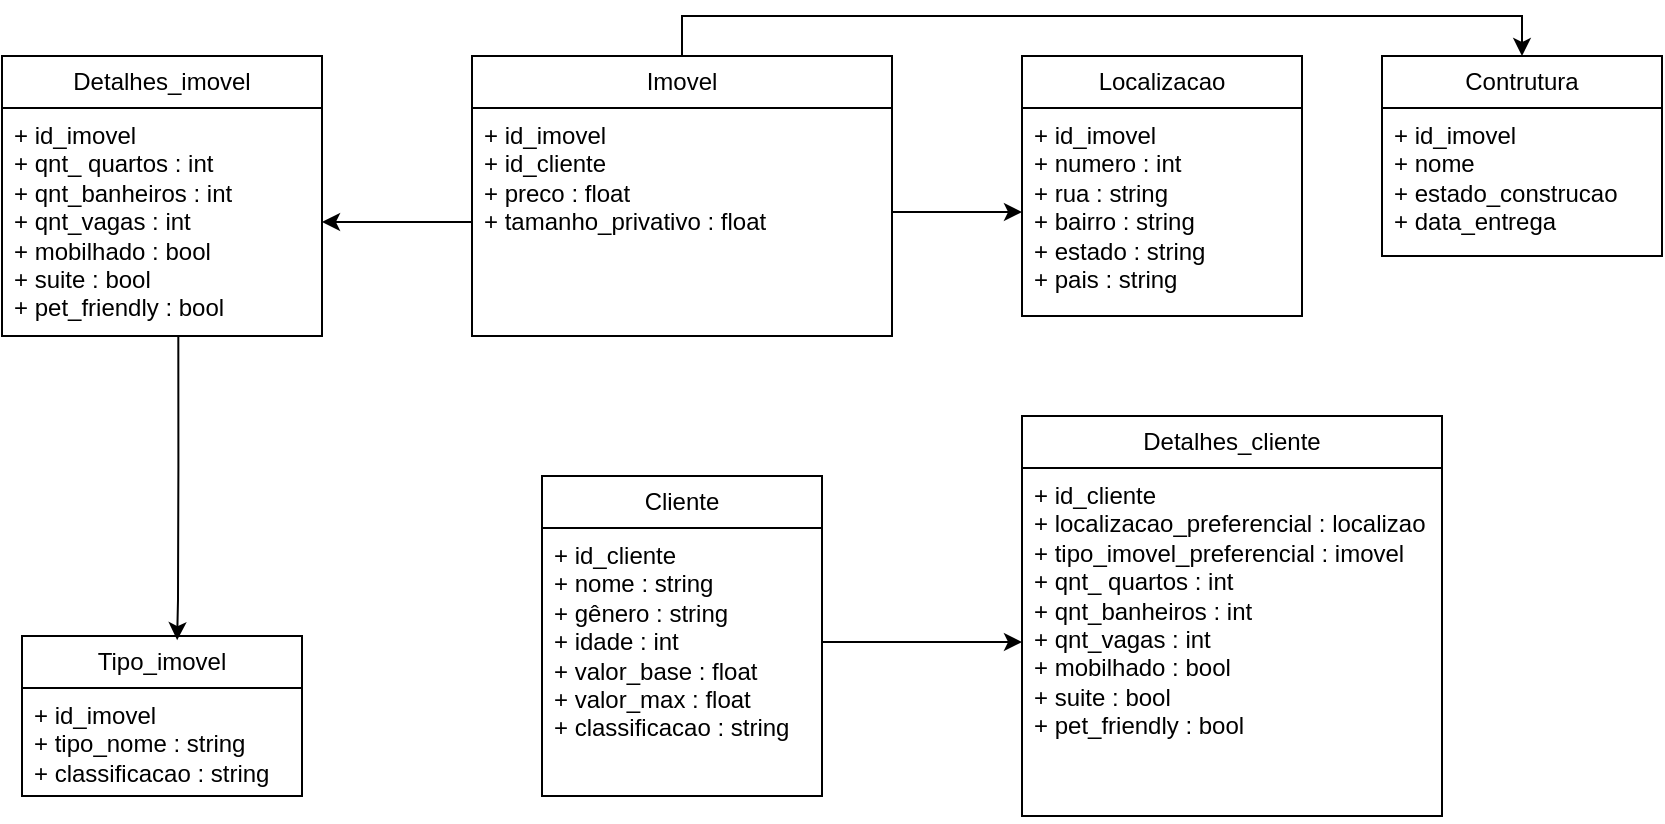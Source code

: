 <mxfile version="21.2.9" type="github">
  <diagram id="C5RBs43oDa-KdzZeNtuy" name="Page-1">
    <mxGraphModel dx="1246" dy="233" grid="1" gridSize="10" guides="1" tooltips="1" connect="1" arrows="1" fold="1" page="1" pageScale="1" pageWidth="827" pageHeight="1169" math="0" shadow="0">
      <root>
        <mxCell id="WIyWlLk6GJQsqaUBKTNV-0" />
        <mxCell id="WIyWlLk6GJQsqaUBKTNV-1" parent="WIyWlLk6GJQsqaUBKTNV-0" />
        <mxCell id="pt_M3kR0GjpwDkTq6W2H-54" style="edgeStyle=orthogonalEdgeStyle;rounded=0;orthogonalLoop=1;jettySize=auto;html=1;entryX=0.5;entryY=0;entryDx=0;entryDy=0;" edge="1" parent="WIyWlLk6GJQsqaUBKTNV-1" source="pt_M3kR0GjpwDkTq6W2H-0" target="pt_M3kR0GjpwDkTq6W2H-52">
          <mxGeometry relative="1" as="geometry">
            <Array as="points">
              <mxPoint x="160" y="30" />
              <mxPoint x="580" y="30" />
            </Array>
          </mxGeometry>
        </mxCell>
        <mxCell id="pt_M3kR0GjpwDkTq6W2H-0" value="Imovel" style="swimlane;fontStyle=0;childLayout=stackLayout;horizontal=1;startSize=26;fillColor=none;horizontalStack=0;resizeParent=1;resizeParentMax=0;resizeLast=0;collapsible=1;marginBottom=0;whiteSpace=wrap;html=1;" vertex="1" parent="WIyWlLk6GJQsqaUBKTNV-1">
          <mxGeometry x="55" y="50" width="210" height="140" as="geometry" />
        </mxCell>
        <mxCell id="pt_M3kR0GjpwDkTq6W2H-3" value="+ id_imovel&lt;br&gt;+ id_cliente&lt;br&gt;+ preco : float&lt;br&gt;+ tamanho_privativo : float" style="text;strokeColor=none;fillColor=none;align=left;verticalAlign=top;spacingLeft=4;spacingRight=4;overflow=hidden;rotatable=0;points=[[0,0.5],[1,0.5]];portConstraint=eastwest;whiteSpace=wrap;html=1;" vertex="1" parent="pt_M3kR0GjpwDkTq6W2H-0">
          <mxGeometry y="26" width="210" height="114" as="geometry" />
        </mxCell>
        <mxCell id="pt_M3kR0GjpwDkTq6W2H-5" value="Localizacao" style="swimlane;fontStyle=0;childLayout=stackLayout;horizontal=1;startSize=26;fillColor=none;horizontalStack=0;resizeParent=1;resizeParentMax=0;resizeLast=0;collapsible=1;marginBottom=0;whiteSpace=wrap;html=1;" vertex="1" parent="WIyWlLk6GJQsqaUBKTNV-1">
          <mxGeometry x="330" y="50" width="140" height="130" as="geometry">
            <mxRectangle x="260" y="50" width="100" height="30" as="alternateBounds" />
          </mxGeometry>
        </mxCell>
        <mxCell id="pt_M3kR0GjpwDkTq6W2H-6" value="+ id_imovel&lt;br&gt;+ numero : int&lt;br&gt;+ rua : string&lt;br&gt;+ bairro : string&lt;br&gt;+ estado : string&lt;br&gt;+ pais : string" style="text;strokeColor=none;fillColor=none;align=left;verticalAlign=top;spacingLeft=4;spacingRight=4;overflow=hidden;rotatable=0;points=[[0,0.5],[1,0.5]];portConstraint=eastwest;whiteSpace=wrap;html=1;" vertex="1" parent="pt_M3kR0GjpwDkTq6W2H-5">
          <mxGeometry y="26" width="140" height="104" as="geometry" />
        </mxCell>
        <mxCell id="pt_M3kR0GjpwDkTq6W2H-9" value="Tipo_imovel" style="swimlane;fontStyle=0;childLayout=stackLayout;horizontal=1;startSize=26;fillColor=none;horizontalStack=0;resizeParent=1;resizeParentMax=0;resizeLast=0;collapsible=1;marginBottom=0;whiteSpace=wrap;html=1;" vertex="1" parent="WIyWlLk6GJQsqaUBKTNV-1">
          <mxGeometry x="-170" y="340" width="140" height="80" as="geometry">
            <mxRectangle x="260" y="50" width="100" height="30" as="alternateBounds" />
          </mxGeometry>
        </mxCell>
        <mxCell id="pt_M3kR0GjpwDkTq6W2H-10" value="+ id_imovel&lt;br&gt;+ tipo_nome : string&lt;br&gt;+ classificacao : string" style="text;strokeColor=none;fillColor=none;align=left;verticalAlign=top;spacingLeft=4;spacingRight=4;overflow=hidden;rotatable=0;points=[[0,0.5],[1,0.5]];portConstraint=eastwest;whiteSpace=wrap;html=1;" vertex="1" parent="pt_M3kR0GjpwDkTq6W2H-9">
          <mxGeometry y="26" width="140" height="54" as="geometry" />
        </mxCell>
        <mxCell id="pt_M3kR0GjpwDkTq6W2H-23" value="Cliente" style="swimlane;fontStyle=0;childLayout=stackLayout;horizontal=1;startSize=26;fillColor=none;horizontalStack=0;resizeParent=1;resizeParentMax=0;resizeLast=0;collapsible=1;marginBottom=0;whiteSpace=wrap;html=1;" vertex="1" parent="WIyWlLk6GJQsqaUBKTNV-1">
          <mxGeometry x="90" y="260" width="140" height="160" as="geometry">
            <mxRectangle x="260" y="50" width="100" height="30" as="alternateBounds" />
          </mxGeometry>
        </mxCell>
        <mxCell id="pt_M3kR0GjpwDkTq6W2H-25" value="+ id_cliente&lt;br&gt;+ nome : string&lt;br&gt;+ gênero : string&lt;br&gt;+ idade : int&lt;br&gt;+ valor_base : float&lt;br&gt;+ valor_max : float&lt;br&gt;+ classificacao : string" style="text;strokeColor=none;fillColor=none;align=left;verticalAlign=top;spacingLeft=4;spacingRight=4;overflow=hidden;rotatable=0;points=[[0,0.5],[1,0.5]];portConstraint=eastwest;whiteSpace=wrap;html=1;" vertex="1" parent="pt_M3kR0GjpwDkTq6W2H-23">
          <mxGeometry y="26" width="140" height="134" as="geometry" />
        </mxCell>
        <mxCell id="pt_M3kR0GjpwDkTq6W2H-30" value="Detalhes_cliente" style="swimlane;fontStyle=0;childLayout=stackLayout;horizontal=1;startSize=26;fillColor=none;horizontalStack=0;resizeParent=1;resizeParentMax=0;resizeLast=0;collapsible=1;marginBottom=0;whiteSpace=wrap;html=1;" vertex="1" parent="WIyWlLk6GJQsqaUBKTNV-1">
          <mxGeometry x="330" y="230" width="210" height="200" as="geometry">
            <mxRectangle x="260" y="50" width="100" height="30" as="alternateBounds" />
          </mxGeometry>
        </mxCell>
        <mxCell id="pt_M3kR0GjpwDkTq6W2H-31" value="+ id_cliente&lt;br&gt;+ localizacao_preferencial&amp;nbsp;: localizao&lt;br&gt;+ tipo_imovel_preferencial : imovel&lt;br&gt;+ qnt_ quartos : int&lt;br&gt;+ qnt_banheiros : int&lt;br&gt;+ qnt_vagas : int&lt;br&gt;+ mobilhado : bool&lt;br&gt;+ suite : bool&lt;br&gt;+ pet_friendly : bool" style="text;strokeColor=none;fillColor=none;align=left;verticalAlign=top;spacingLeft=4;spacingRight=4;overflow=hidden;rotatable=0;points=[[0,0.5],[1,0.5]];portConstraint=eastwest;whiteSpace=wrap;html=1;" vertex="1" parent="pt_M3kR0GjpwDkTq6W2H-30">
          <mxGeometry y="26" width="210" height="174" as="geometry" />
        </mxCell>
        <mxCell id="pt_M3kR0GjpwDkTq6W2H-32" value="Detalhes_imovel" style="swimlane;fontStyle=0;childLayout=stackLayout;horizontal=1;startSize=26;fillColor=none;horizontalStack=0;resizeParent=1;resizeParentMax=0;resizeLast=0;collapsible=1;marginBottom=0;whiteSpace=wrap;html=1;" vertex="1" parent="WIyWlLk6GJQsqaUBKTNV-1">
          <mxGeometry x="-180" y="50" width="160" height="140" as="geometry">
            <mxRectangle x="260" y="50" width="100" height="30" as="alternateBounds" />
          </mxGeometry>
        </mxCell>
        <mxCell id="pt_M3kR0GjpwDkTq6W2H-33" value="+ id_imovel&lt;br&gt;+ qnt_ quartos : int&lt;br&gt;+ qnt_banheiros : int&lt;br&gt;+ qnt_vagas : int&lt;br&gt;+ mobilhado : bool&lt;br&gt;+ suite : bool&lt;br&gt;+ pet_friendly : bool" style="text;strokeColor=none;fillColor=none;align=left;verticalAlign=top;spacingLeft=4;spacingRight=4;overflow=hidden;rotatable=0;points=[[0,0.5],[1,0.5]];portConstraint=eastwest;whiteSpace=wrap;html=1;" vertex="1" parent="pt_M3kR0GjpwDkTq6W2H-32">
          <mxGeometry y="26" width="160" height="114" as="geometry" />
        </mxCell>
        <mxCell id="pt_M3kR0GjpwDkTq6W2H-37" style="edgeStyle=orthogonalEdgeStyle;rounded=0;orthogonalLoop=1;jettySize=auto;html=1;entryX=0.554;entryY=0.026;entryDx=0;entryDy=0;entryPerimeter=0;exitX=0.551;exitY=0.996;exitDx=0;exitDy=0;exitPerimeter=0;" edge="1" parent="WIyWlLk6GJQsqaUBKTNV-1" source="pt_M3kR0GjpwDkTq6W2H-33" target="pt_M3kR0GjpwDkTq6W2H-9">
          <mxGeometry relative="1" as="geometry">
            <Array as="points">
              <mxPoint x="-92" y="255" />
              <mxPoint x="-92" y="322" />
              <mxPoint x="-92" y="322" />
            </Array>
          </mxGeometry>
        </mxCell>
        <mxCell id="pt_M3kR0GjpwDkTq6W2H-44" value="" style="edgeStyle=orthogonalEdgeStyle;rounded=0;orthogonalLoop=1;jettySize=auto;html=1;" edge="1" parent="WIyWlLk6GJQsqaUBKTNV-1" source="pt_M3kR0GjpwDkTq6W2H-3" target="pt_M3kR0GjpwDkTq6W2H-6">
          <mxGeometry relative="1" as="geometry">
            <Array as="points">
              <mxPoint x="280" y="128" />
              <mxPoint x="280" y="128" />
            </Array>
          </mxGeometry>
        </mxCell>
        <mxCell id="pt_M3kR0GjpwDkTq6W2H-45" value="" style="edgeStyle=orthogonalEdgeStyle;rounded=0;orthogonalLoop=1;jettySize=auto;html=1;" edge="1" parent="WIyWlLk6GJQsqaUBKTNV-1" source="pt_M3kR0GjpwDkTq6W2H-3" target="pt_M3kR0GjpwDkTq6W2H-33">
          <mxGeometry relative="1" as="geometry" />
        </mxCell>
        <mxCell id="pt_M3kR0GjpwDkTq6W2H-46" value="" style="edgeStyle=orthogonalEdgeStyle;rounded=0;orthogonalLoop=1;jettySize=auto;html=1;" edge="1" parent="WIyWlLk6GJQsqaUBKTNV-1" source="pt_M3kR0GjpwDkTq6W2H-25" target="pt_M3kR0GjpwDkTq6W2H-31">
          <mxGeometry relative="1" as="geometry">
            <Array as="points">
              <mxPoint x="250" y="343" />
              <mxPoint x="250" y="343" />
            </Array>
          </mxGeometry>
        </mxCell>
        <mxCell id="pt_M3kR0GjpwDkTq6W2H-52" value="Contrutura" style="swimlane;fontStyle=0;childLayout=stackLayout;horizontal=1;startSize=26;fillColor=none;horizontalStack=0;resizeParent=1;resizeParentMax=0;resizeLast=0;collapsible=1;marginBottom=0;whiteSpace=wrap;html=1;" vertex="1" parent="WIyWlLk6GJQsqaUBKTNV-1">
          <mxGeometry x="510" y="50" width="140" height="100" as="geometry">
            <mxRectangle x="260" y="50" width="100" height="30" as="alternateBounds" />
          </mxGeometry>
        </mxCell>
        <mxCell id="pt_M3kR0GjpwDkTq6W2H-53" value="+ id_imovel&lt;br&gt;+ nome&lt;br&gt;+ estado_construcao&lt;br&gt;+ data_entrega" style="text;strokeColor=none;fillColor=none;align=left;verticalAlign=top;spacingLeft=4;spacingRight=4;overflow=hidden;rotatable=0;points=[[0,0.5],[1,0.5]];portConstraint=eastwest;whiteSpace=wrap;html=1;" vertex="1" parent="pt_M3kR0GjpwDkTq6W2H-52">
          <mxGeometry y="26" width="140" height="74" as="geometry" />
        </mxCell>
      </root>
    </mxGraphModel>
  </diagram>
</mxfile>
